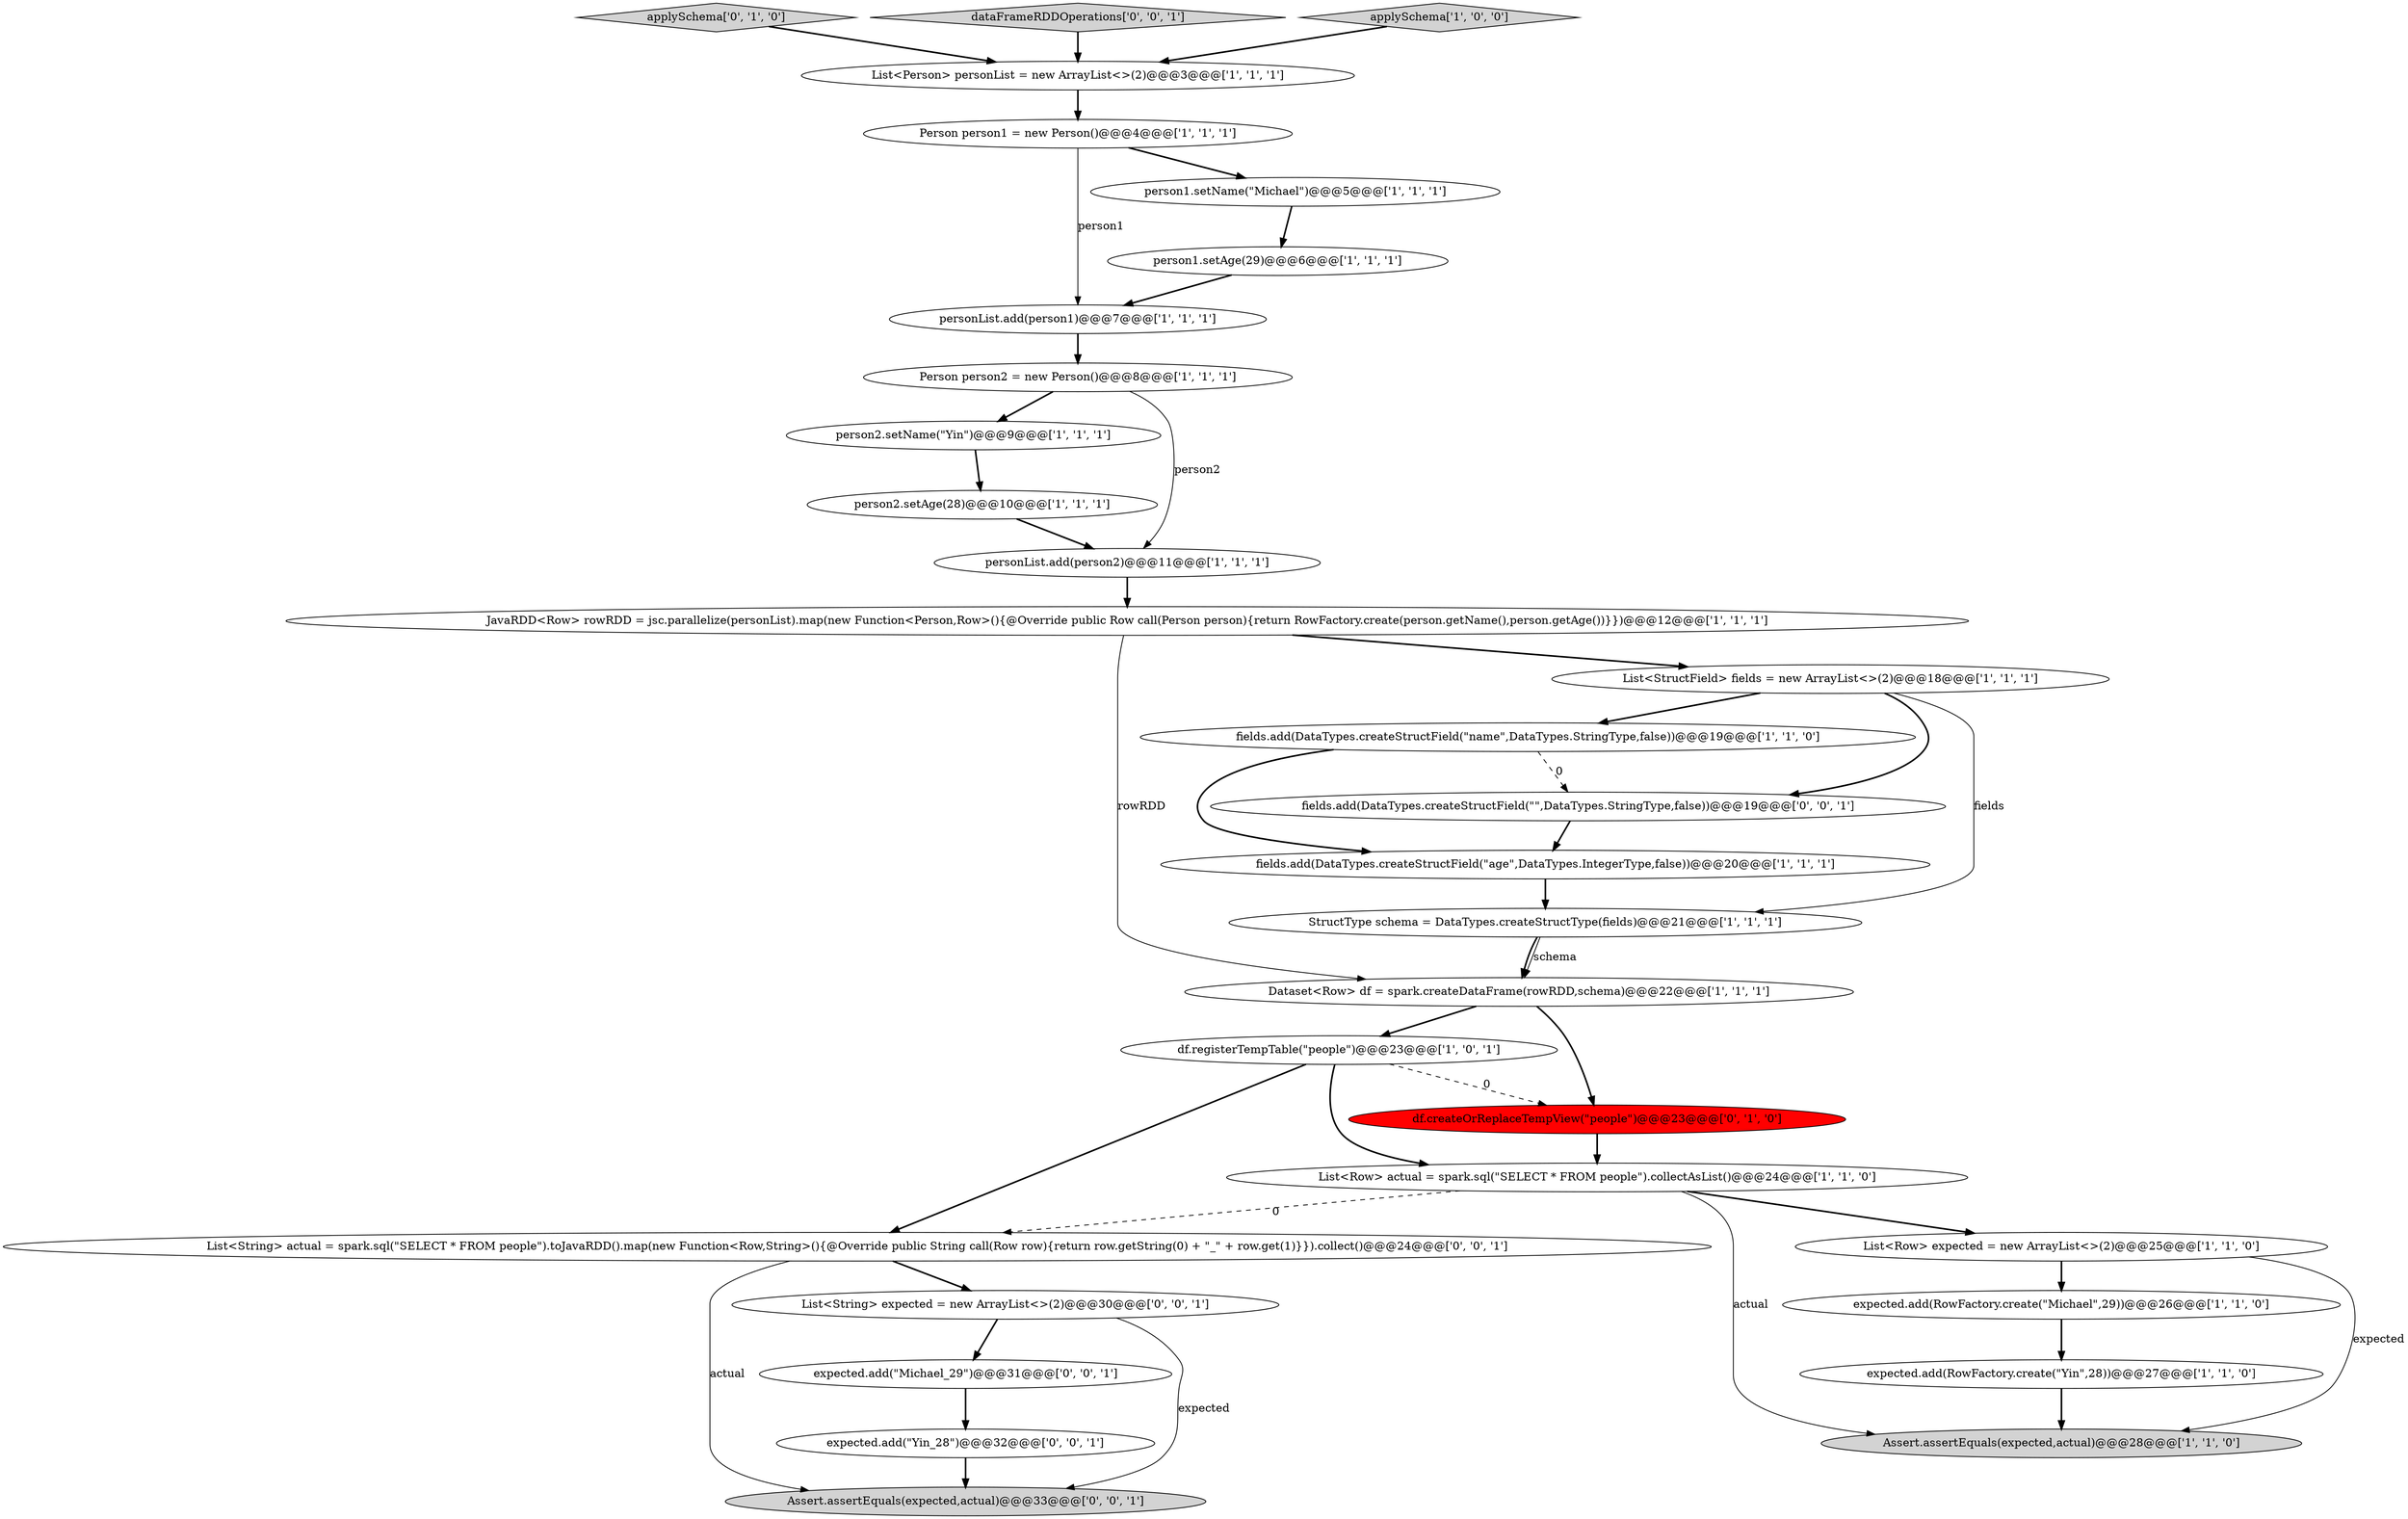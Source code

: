 digraph {
15 [style = filled, label = "person2.setName(\"Yin\")@@@9@@@['1', '1', '1']", fillcolor = white, shape = ellipse image = "AAA0AAABBB1BBB"];
17 [style = filled, label = "List<Person> personList = new ArrayList<>(2)@@@3@@@['1', '1', '1']", fillcolor = white, shape = ellipse image = "AAA0AAABBB1BBB"];
13 [style = filled, label = "df.registerTempTable(\"people\")@@@23@@@['1', '0', '1']", fillcolor = white, shape = ellipse image = "AAA0AAABBB1BBB"];
30 [style = filled, label = "fields.add(DataTypes.createStructField(\"\",DataTypes.StringType,false))@@@19@@@['0', '0', '1']", fillcolor = white, shape = ellipse image = "AAA0AAABBB3BBB"];
11 [style = filled, label = "personList.add(person2)@@@11@@@['1', '1', '1']", fillcolor = white, shape = ellipse image = "AAA0AAABBB1BBB"];
23 [style = filled, label = "applySchema['0', '1', '0']", fillcolor = lightgray, shape = diamond image = "AAA0AAABBB2BBB"];
25 [style = filled, label = "dataFrameRDDOperations['0', '0', '1']", fillcolor = lightgray, shape = diamond image = "AAA0AAABBB3BBB"];
8 [style = filled, label = "expected.add(RowFactory.create(\"Yin\",28))@@@27@@@['1', '1', '0']", fillcolor = white, shape = ellipse image = "AAA0AAABBB1BBB"];
5 [style = filled, label = "JavaRDD<Row> rowRDD = jsc.parallelize(personList).map(new Function<Person,Row>(){@Override public Row call(Person person){return RowFactory.create(person.getName(),person.getAge())}})@@@12@@@['1', '1', '1']", fillcolor = white, shape = ellipse image = "AAA0AAABBB1BBB"];
14 [style = filled, label = "StructType schema = DataTypes.createStructType(fields)@@@21@@@['1', '1', '1']", fillcolor = white, shape = ellipse image = "AAA0AAABBB1BBB"];
18 [style = filled, label = "List<Row> expected = new ArrayList<>(2)@@@25@@@['1', '1', '0']", fillcolor = white, shape = ellipse image = "AAA0AAABBB1BBB"];
12 [style = filled, label = "person2.setAge(28)@@@10@@@['1', '1', '1']", fillcolor = white, shape = ellipse image = "AAA0AAABBB1BBB"];
4 [style = filled, label = "Person person1 = new Person()@@@4@@@['1', '1', '1']", fillcolor = white, shape = ellipse image = "AAA0AAABBB1BBB"];
20 [style = filled, label = "Dataset<Row> df = spark.createDataFrame(rowRDD,schema)@@@22@@@['1', '1', '1']", fillcolor = white, shape = ellipse image = "AAA0AAABBB1BBB"];
7 [style = filled, label = "Person person2 = new Person()@@@8@@@['1', '1', '1']", fillcolor = white, shape = ellipse image = "AAA0AAABBB1BBB"];
21 [style = filled, label = "Assert.assertEquals(expected,actual)@@@28@@@['1', '1', '0']", fillcolor = lightgray, shape = ellipse image = "AAA0AAABBB1BBB"];
0 [style = filled, label = "person1.setAge(29)@@@6@@@['1', '1', '1']", fillcolor = white, shape = ellipse image = "AAA0AAABBB1BBB"];
26 [style = filled, label = "List<String> expected = new ArrayList<>(2)@@@30@@@['0', '0', '1']", fillcolor = white, shape = ellipse image = "AAA0AAABBB3BBB"];
2 [style = filled, label = "fields.add(DataTypes.createStructField(\"name\",DataTypes.StringType,false))@@@19@@@['1', '1', '0']", fillcolor = white, shape = ellipse image = "AAA0AAABBB1BBB"];
27 [style = filled, label = "expected.add(\"Michael_29\")@@@31@@@['0', '0', '1']", fillcolor = white, shape = ellipse image = "AAA0AAABBB3BBB"];
16 [style = filled, label = "fields.add(DataTypes.createStructField(\"age\",DataTypes.IntegerType,false))@@@20@@@['1', '1', '1']", fillcolor = white, shape = ellipse image = "AAA0AAABBB1BBB"];
29 [style = filled, label = "Assert.assertEquals(expected,actual)@@@33@@@['0', '0', '1']", fillcolor = lightgray, shape = ellipse image = "AAA0AAABBB3BBB"];
1 [style = filled, label = "List<Row> actual = spark.sql(\"SELECT * FROM people\").collectAsList()@@@24@@@['1', '1', '0']", fillcolor = white, shape = ellipse image = "AAA0AAABBB1BBB"];
22 [style = filled, label = "df.createOrReplaceTempView(\"people\")@@@23@@@['0', '1', '0']", fillcolor = red, shape = ellipse image = "AAA1AAABBB2BBB"];
9 [style = filled, label = "applySchema['1', '0', '0']", fillcolor = lightgray, shape = diamond image = "AAA0AAABBB1BBB"];
24 [style = filled, label = "List<String> actual = spark.sql(\"SELECT * FROM people\").toJavaRDD().map(new Function<Row,String>(){@Override public String call(Row row){return row.getString(0) + \"_\" + row.get(1)}}).collect()@@@24@@@['0', '0', '1']", fillcolor = white, shape = ellipse image = "AAA0AAABBB3BBB"];
3 [style = filled, label = "expected.add(RowFactory.create(\"Michael\",29))@@@26@@@['1', '1', '0']", fillcolor = white, shape = ellipse image = "AAA0AAABBB1BBB"];
28 [style = filled, label = "expected.add(\"Yin_28\")@@@32@@@['0', '0', '1']", fillcolor = white, shape = ellipse image = "AAA0AAABBB3BBB"];
10 [style = filled, label = "personList.add(person1)@@@7@@@['1', '1', '1']", fillcolor = white, shape = ellipse image = "AAA0AAABBB1BBB"];
19 [style = filled, label = "person1.setName(\"Michael\")@@@5@@@['1', '1', '1']", fillcolor = white, shape = ellipse image = "AAA0AAABBB1BBB"];
6 [style = filled, label = "List<StructField> fields = new ArrayList<>(2)@@@18@@@['1', '1', '1']", fillcolor = white, shape = ellipse image = "AAA0AAABBB1BBB"];
28->29 [style = bold, label=""];
18->3 [style = bold, label=""];
20->13 [style = bold, label=""];
14->20 [style = solid, label="schema"];
13->24 [style = bold, label=""];
5->20 [style = solid, label="rowRDD"];
27->28 [style = bold, label=""];
12->11 [style = bold, label=""];
4->19 [style = bold, label=""];
9->17 [style = bold, label=""];
1->18 [style = bold, label=""];
18->21 [style = solid, label="expected"];
6->14 [style = solid, label="fields"];
2->30 [style = dashed, label="0"];
10->7 [style = bold, label=""];
25->17 [style = bold, label=""];
24->29 [style = solid, label="actual"];
13->1 [style = bold, label=""];
19->0 [style = bold, label=""];
20->22 [style = bold, label=""];
26->29 [style = solid, label="expected"];
6->2 [style = bold, label=""];
24->26 [style = bold, label=""];
11->5 [style = bold, label=""];
26->27 [style = bold, label=""];
0->10 [style = bold, label=""];
5->6 [style = bold, label=""];
1->24 [style = dashed, label="0"];
1->21 [style = solid, label="actual"];
3->8 [style = bold, label=""];
7->11 [style = solid, label="person2"];
8->21 [style = bold, label=""];
7->15 [style = bold, label=""];
16->14 [style = bold, label=""];
23->17 [style = bold, label=""];
15->12 [style = bold, label=""];
22->1 [style = bold, label=""];
6->30 [style = bold, label=""];
30->16 [style = bold, label=""];
13->22 [style = dashed, label="0"];
17->4 [style = bold, label=""];
4->10 [style = solid, label="person1"];
14->20 [style = bold, label=""];
2->16 [style = bold, label=""];
}
